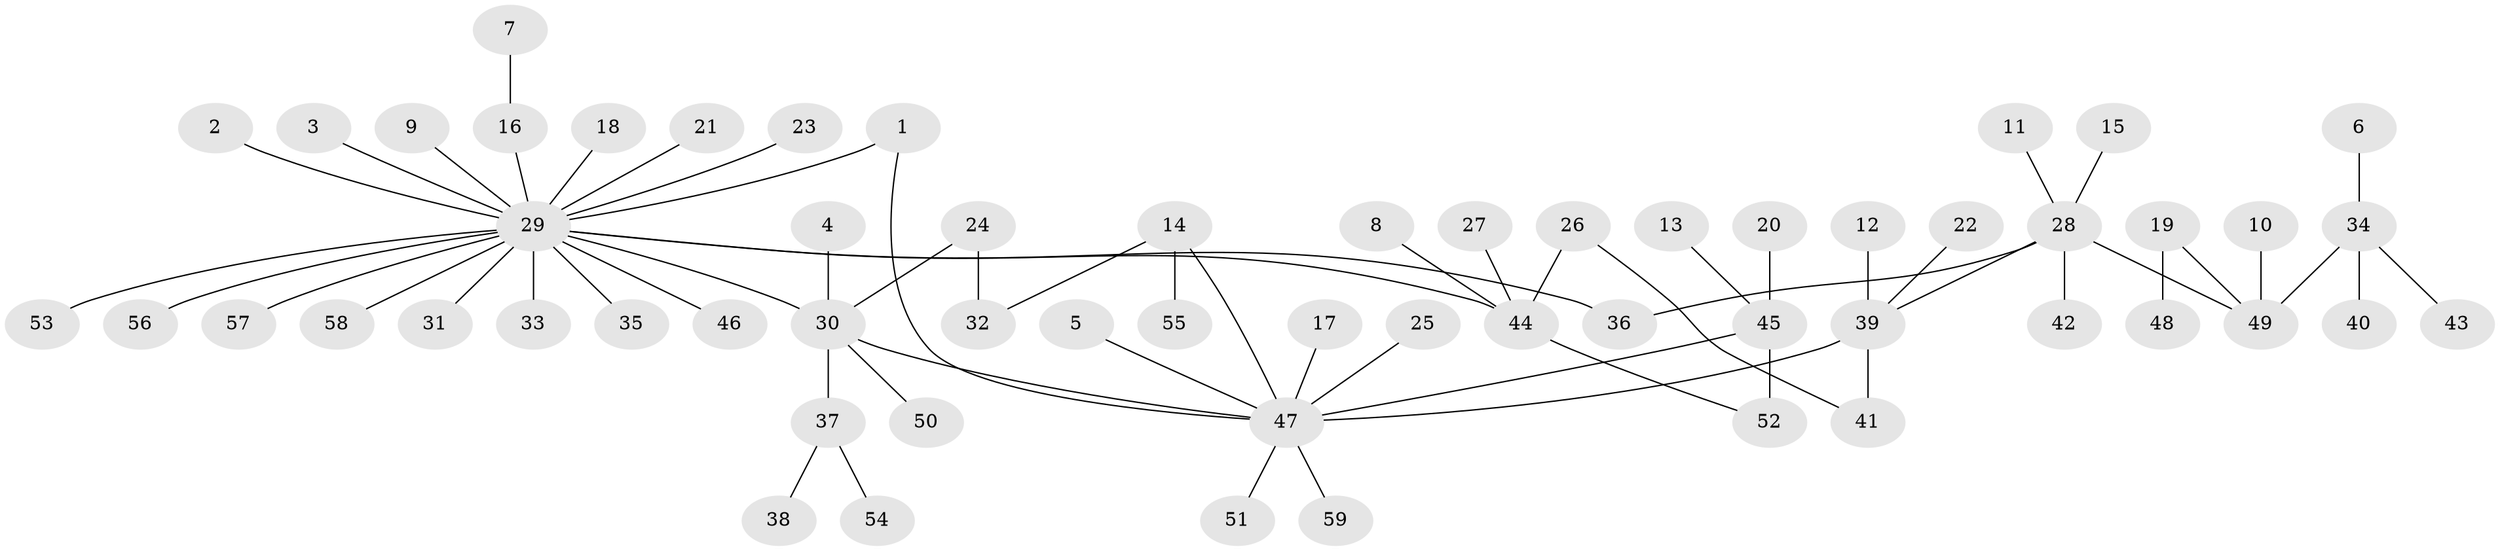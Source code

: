 // original degree distribution, {6: 0.03389830508474576, 12: 0.00847457627118644, 8: 0.01694915254237288, 7: 0.01694915254237288, 21: 0.00847457627118644, 2: 0.2288135593220339, 3: 0.0423728813559322, 4: 0.03389830508474576, 1: 0.6016949152542372, 5: 0.00847457627118644}
// Generated by graph-tools (version 1.1) at 2025/01/03/09/25 03:01:52]
// undirected, 59 vertices, 63 edges
graph export_dot {
graph [start="1"]
  node [color=gray90,style=filled];
  1;
  2;
  3;
  4;
  5;
  6;
  7;
  8;
  9;
  10;
  11;
  12;
  13;
  14;
  15;
  16;
  17;
  18;
  19;
  20;
  21;
  22;
  23;
  24;
  25;
  26;
  27;
  28;
  29;
  30;
  31;
  32;
  33;
  34;
  35;
  36;
  37;
  38;
  39;
  40;
  41;
  42;
  43;
  44;
  45;
  46;
  47;
  48;
  49;
  50;
  51;
  52;
  53;
  54;
  55;
  56;
  57;
  58;
  59;
  1 -- 29 [weight=1.0];
  1 -- 47 [weight=1.0];
  2 -- 29 [weight=1.0];
  3 -- 29 [weight=1.0];
  4 -- 30 [weight=1.0];
  5 -- 47 [weight=1.0];
  6 -- 34 [weight=1.0];
  7 -- 16 [weight=1.0];
  8 -- 44 [weight=1.0];
  9 -- 29 [weight=1.0];
  10 -- 49 [weight=1.0];
  11 -- 28 [weight=1.0];
  12 -- 39 [weight=1.0];
  13 -- 45 [weight=1.0];
  14 -- 32 [weight=1.0];
  14 -- 47 [weight=1.0];
  14 -- 55 [weight=1.0];
  15 -- 28 [weight=1.0];
  16 -- 29 [weight=1.0];
  17 -- 47 [weight=1.0];
  18 -- 29 [weight=1.0];
  19 -- 48 [weight=1.0];
  19 -- 49 [weight=1.0];
  20 -- 45 [weight=1.0];
  21 -- 29 [weight=1.0];
  22 -- 39 [weight=1.0];
  23 -- 29 [weight=1.0];
  24 -- 30 [weight=1.0];
  24 -- 32 [weight=1.0];
  25 -- 47 [weight=1.0];
  26 -- 41 [weight=1.0];
  26 -- 44 [weight=1.0];
  27 -- 44 [weight=1.0];
  28 -- 36 [weight=1.0];
  28 -- 39 [weight=1.0];
  28 -- 42 [weight=1.0];
  28 -- 49 [weight=1.0];
  29 -- 30 [weight=1.0];
  29 -- 31 [weight=1.0];
  29 -- 33 [weight=1.0];
  29 -- 35 [weight=1.0];
  29 -- 36 [weight=1.0];
  29 -- 44 [weight=1.0];
  29 -- 46 [weight=1.0];
  29 -- 53 [weight=1.0];
  29 -- 56 [weight=1.0];
  29 -- 57 [weight=1.0];
  29 -- 58 [weight=1.0];
  30 -- 37 [weight=2.0];
  30 -- 47 [weight=1.0];
  30 -- 50 [weight=1.0];
  34 -- 40 [weight=1.0];
  34 -- 43 [weight=1.0];
  34 -- 49 [weight=1.0];
  37 -- 38 [weight=1.0];
  37 -- 54 [weight=1.0];
  39 -- 41 [weight=1.0];
  39 -- 47 [weight=1.0];
  44 -- 52 [weight=1.0];
  45 -- 47 [weight=1.0];
  45 -- 52 [weight=2.0];
  47 -- 51 [weight=1.0];
  47 -- 59 [weight=1.0];
}
